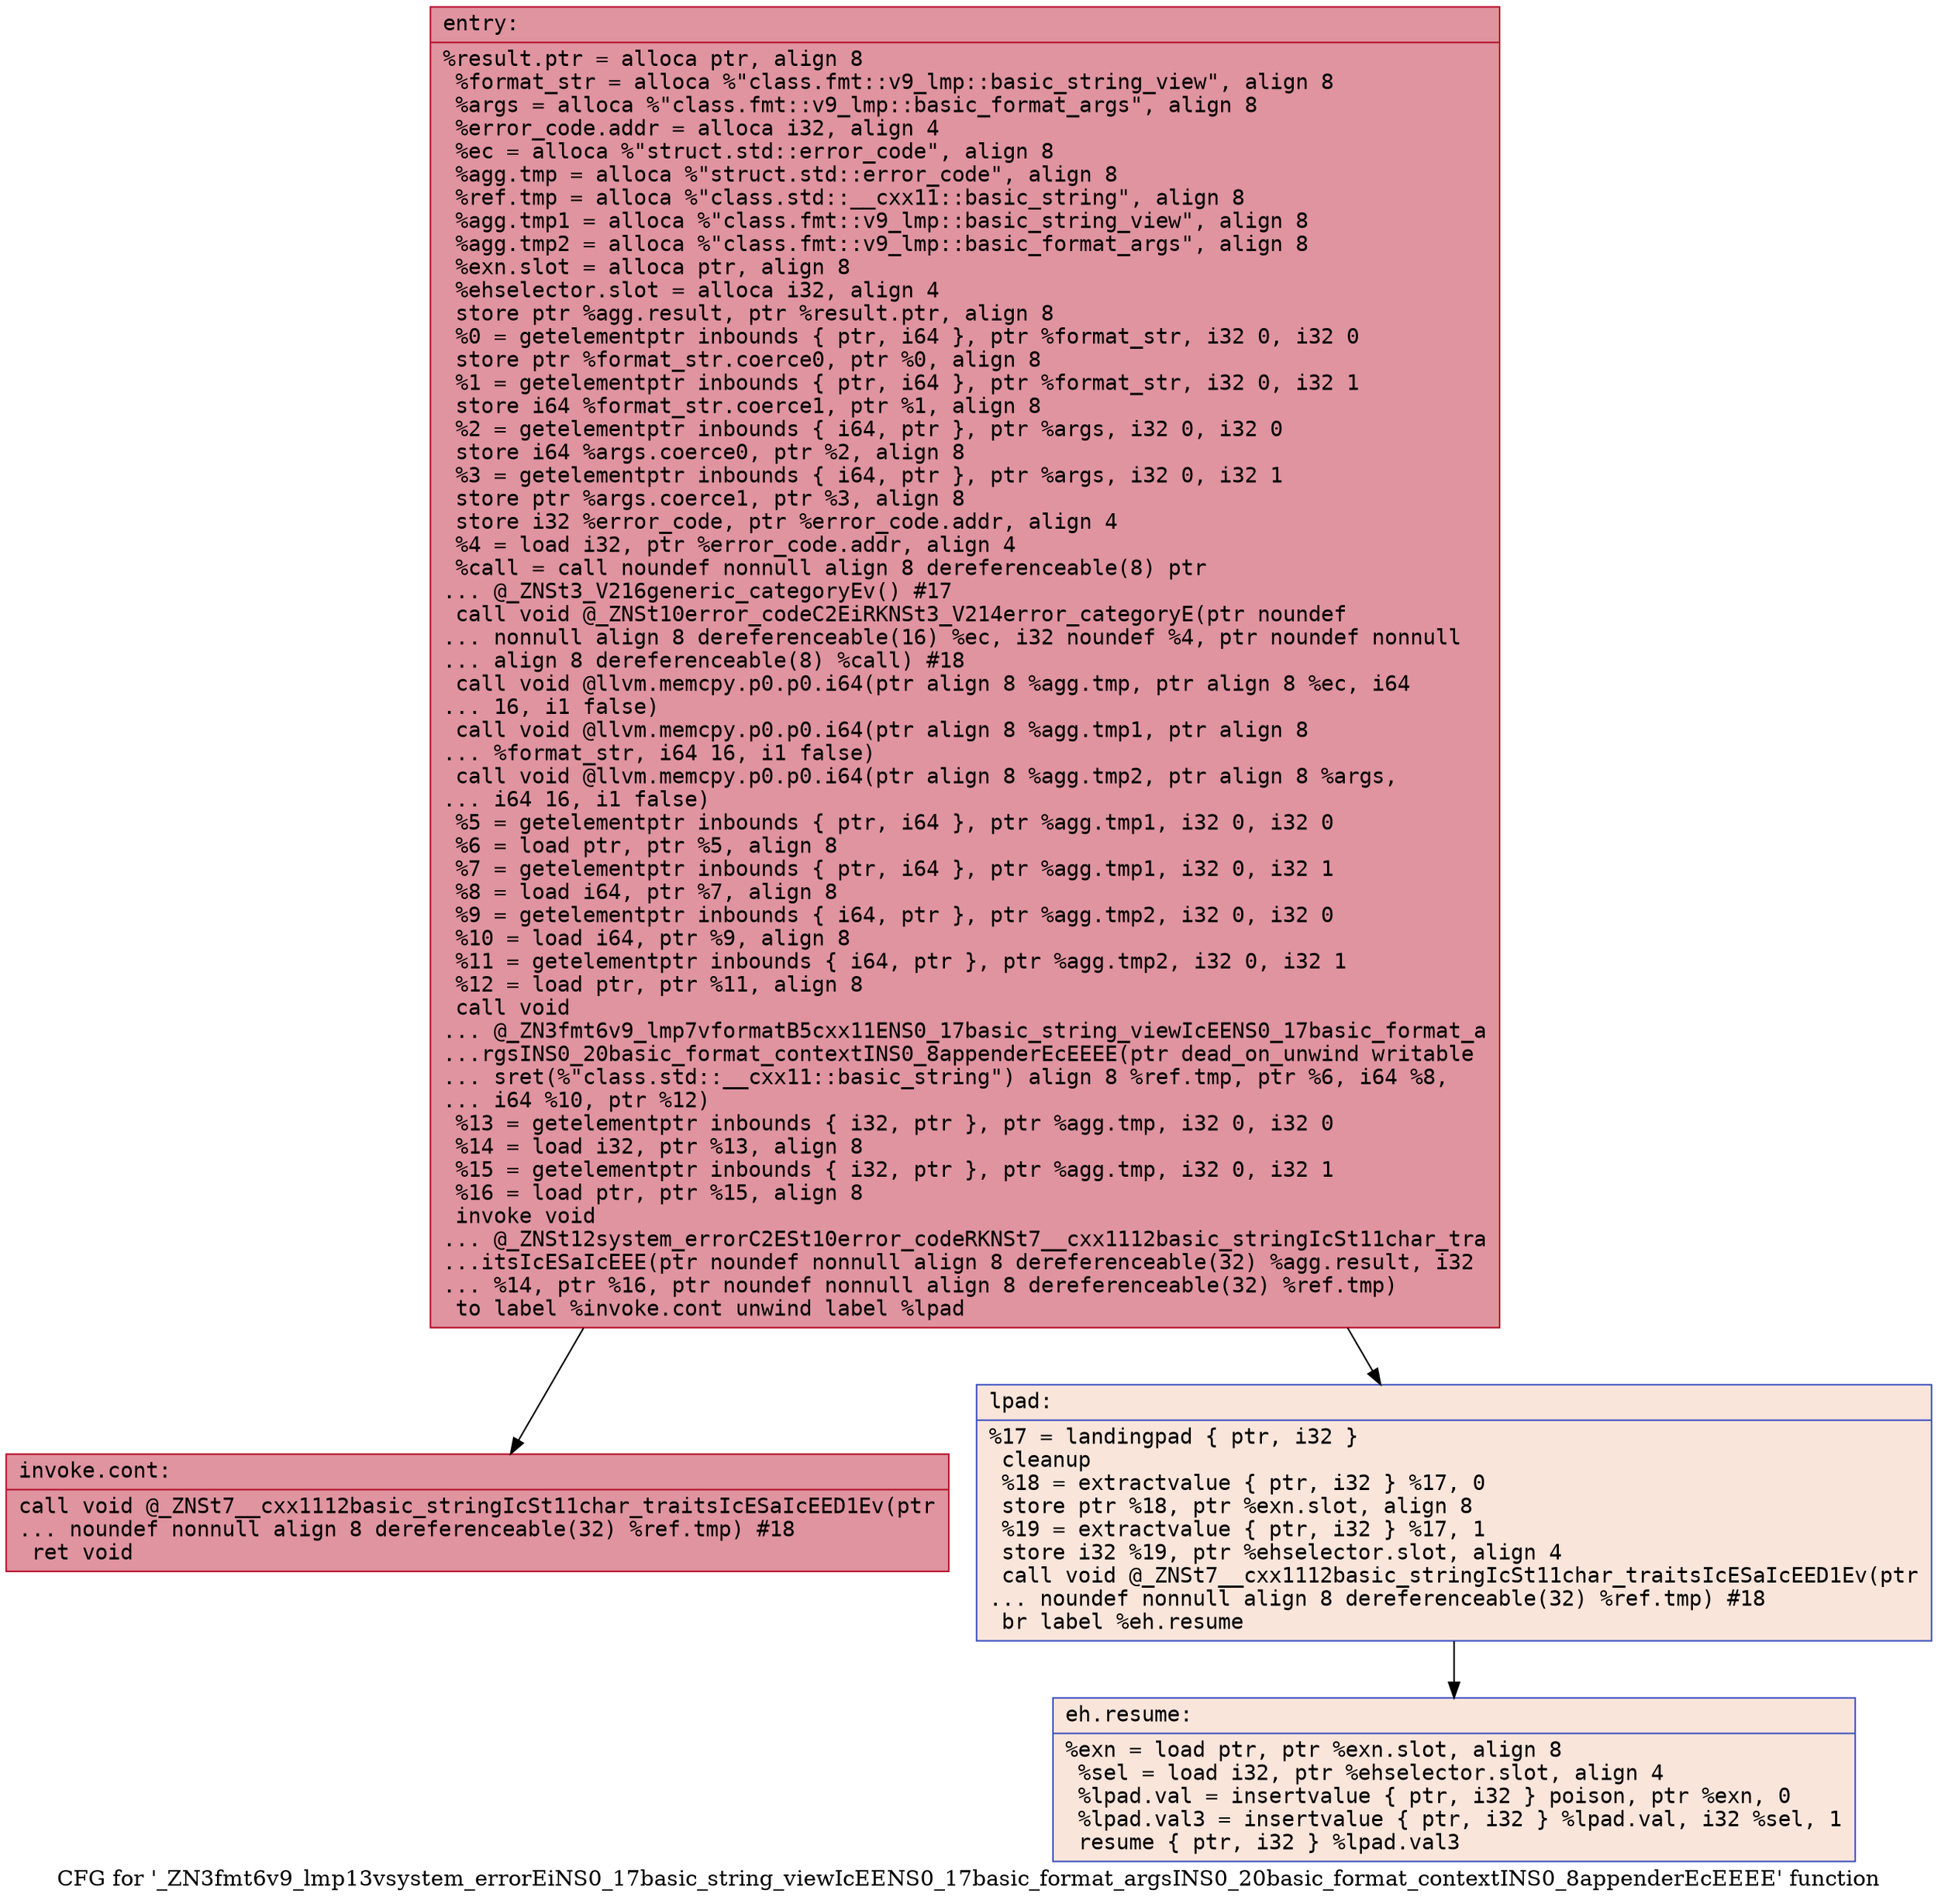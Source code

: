 digraph "CFG for '_ZN3fmt6v9_lmp13vsystem_errorEiNS0_17basic_string_viewIcEENS0_17basic_format_argsINS0_20basic_format_contextINS0_8appenderEcEEEE' function" {
	label="CFG for '_ZN3fmt6v9_lmp13vsystem_errorEiNS0_17basic_string_viewIcEENS0_17basic_format_argsINS0_20basic_format_contextINS0_8appenderEcEEEE' function";

	Node0x55fec2f6ebf0 [shape=record,color="#b70d28ff", style=filled, fillcolor="#b70d2870" fontname="Courier",label="{entry:\l|  %result.ptr = alloca ptr, align 8\l  %format_str = alloca %\"class.fmt::v9_lmp::basic_string_view\", align 8\l  %args = alloca %\"class.fmt::v9_lmp::basic_format_args\", align 8\l  %error_code.addr = alloca i32, align 4\l  %ec = alloca %\"struct.std::error_code\", align 8\l  %agg.tmp = alloca %\"struct.std::error_code\", align 8\l  %ref.tmp = alloca %\"class.std::__cxx11::basic_string\", align 8\l  %agg.tmp1 = alloca %\"class.fmt::v9_lmp::basic_string_view\", align 8\l  %agg.tmp2 = alloca %\"class.fmt::v9_lmp::basic_format_args\", align 8\l  %exn.slot = alloca ptr, align 8\l  %ehselector.slot = alloca i32, align 4\l  store ptr %agg.result, ptr %result.ptr, align 8\l  %0 = getelementptr inbounds \{ ptr, i64 \}, ptr %format_str, i32 0, i32 0\l  store ptr %format_str.coerce0, ptr %0, align 8\l  %1 = getelementptr inbounds \{ ptr, i64 \}, ptr %format_str, i32 0, i32 1\l  store i64 %format_str.coerce1, ptr %1, align 8\l  %2 = getelementptr inbounds \{ i64, ptr \}, ptr %args, i32 0, i32 0\l  store i64 %args.coerce0, ptr %2, align 8\l  %3 = getelementptr inbounds \{ i64, ptr \}, ptr %args, i32 0, i32 1\l  store ptr %args.coerce1, ptr %3, align 8\l  store i32 %error_code, ptr %error_code.addr, align 4\l  %4 = load i32, ptr %error_code.addr, align 4\l  %call = call noundef nonnull align 8 dereferenceable(8) ptr\l... @_ZNSt3_V216generic_categoryEv() #17\l  call void @_ZNSt10error_codeC2EiRKNSt3_V214error_categoryE(ptr noundef\l... nonnull align 8 dereferenceable(16) %ec, i32 noundef %4, ptr noundef nonnull\l... align 8 dereferenceable(8) %call) #18\l  call void @llvm.memcpy.p0.p0.i64(ptr align 8 %agg.tmp, ptr align 8 %ec, i64\l... 16, i1 false)\l  call void @llvm.memcpy.p0.p0.i64(ptr align 8 %agg.tmp1, ptr align 8\l... %format_str, i64 16, i1 false)\l  call void @llvm.memcpy.p0.p0.i64(ptr align 8 %agg.tmp2, ptr align 8 %args,\l... i64 16, i1 false)\l  %5 = getelementptr inbounds \{ ptr, i64 \}, ptr %agg.tmp1, i32 0, i32 0\l  %6 = load ptr, ptr %5, align 8\l  %7 = getelementptr inbounds \{ ptr, i64 \}, ptr %agg.tmp1, i32 0, i32 1\l  %8 = load i64, ptr %7, align 8\l  %9 = getelementptr inbounds \{ i64, ptr \}, ptr %agg.tmp2, i32 0, i32 0\l  %10 = load i64, ptr %9, align 8\l  %11 = getelementptr inbounds \{ i64, ptr \}, ptr %agg.tmp2, i32 0, i32 1\l  %12 = load ptr, ptr %11, align 8\l  call void\l... @_ZN3fmt6v9_lmp7vformatB5cxx11ENS0_17basic_string_viewIcEENS0_17basic_format_a\l...rgsINS0_20basic_format_contextINS0_8appenderEcEEEE(ptr dead_on_unwind writable\l... sret(%\"class.std::__cxx11::basic_string\") align 8 %ref.tmp, ptr %6, i64 %8,\l... i64 %10, ptr %12)\l  %13 = getelementptr inbounds \{ i32, ptr \}, ptr %agg.tmp, i32 0, i32 0\l  %14 = load i32, ptr %13, align 8\l  %15 = getelementptr inbounds \{ i32, ptr \}, ptr %agg.tmp, i32 0, i32 1\l  %16 = load ptr, ptr %15, align 8\l  invoke void\l... @_ZNSt12system_errorC2ESt10error_codeRKNSt7__cxx1112basic_stringIcSt11char_tra\l...itsIcESaIcEEE(ptr noundef nonnull align 8 dereferenceable(32) %agg.result, i32\l... %14, ptr %16, ptr noundef nonnull align 8 dereferenceable(32) %ref.tmp)\l          to label %invoke.cont unwind label %lpad\l}"];
	Node0x55fec2f6ebf0 -> Node0x55fec2f722e0[tooltip="entry -> invoke.cont\nProbability 100.00%" ];
	Node0x55fec2f6ebf0 -> Node0x55fec2f72390[tooltip="entry -> lpad\nProbability 0.00%" ];
	Node0x55fec2f722e0 [shape=record,color="#b70d28ff", style=filled, fillcolor="#b70d2870" fontname="Courier",label="{invoke.cont:\l|  call void @_ZNSt7__cxx1112basic_stringIcSt11char_traitsIcESaIcEED1Ev(ptr\l... noundef nonnull align 8 dereferenceable(32) %ref.tmp) #18\l  ret void\l}"];
	Node0x55fec2f72390 [shape=record,color="#3d50c3ff", style=filled, fillcolor="#f4c5ad70" fontname="Courier",label="{lpad:\l|  %17 = landingpad \{ ptr, i32 \}\l          cleanup\l  %18 = extractvalue \{ ptr, i32 \} %17, 0\l  store ptr %18, ptr %exn.slot, align 8\l  %19 = extractvalue \{ ptr, i32 \} %17, 1\l  store i32 %19, ptr %ehselector.slot, align 4\l  call void @_ZNSt7__cxx1112basic_stringIcSt11char_traitsIcESaIcEED1Ev(ptr\l... noundef nonnull align 8 dereferenceable(32) %ref.tmp) #18\l  br label %eh.resume\l}"];
	Node0x55fec2f72390 -> Node0x55fec2f72b20[tooltip="lpad -> eh.resume\nProbability 100.00%" ];
	Node0x55fec2f72b20 [shape=record,color="#3d50c3ff", style=filled, fillcolor="#f4c5ad70" fontname="Courier",label="{eh.resume:\l|  %exn = load ptr, ptr %exn.slot, align 8\l  %sel = load i32, ptr %ehselector.slot, align 4\l  %lpad.val = insertvalue \{ ptr, i32 \} poison, ptr %exn, 0\l  %lpad.val3 = insertvalue \{ ptr, i32 \} %lpad.val, i32 %sel, 1\l  resume \{ ptr, i32 \} %lpad.val3\l}"];
}
